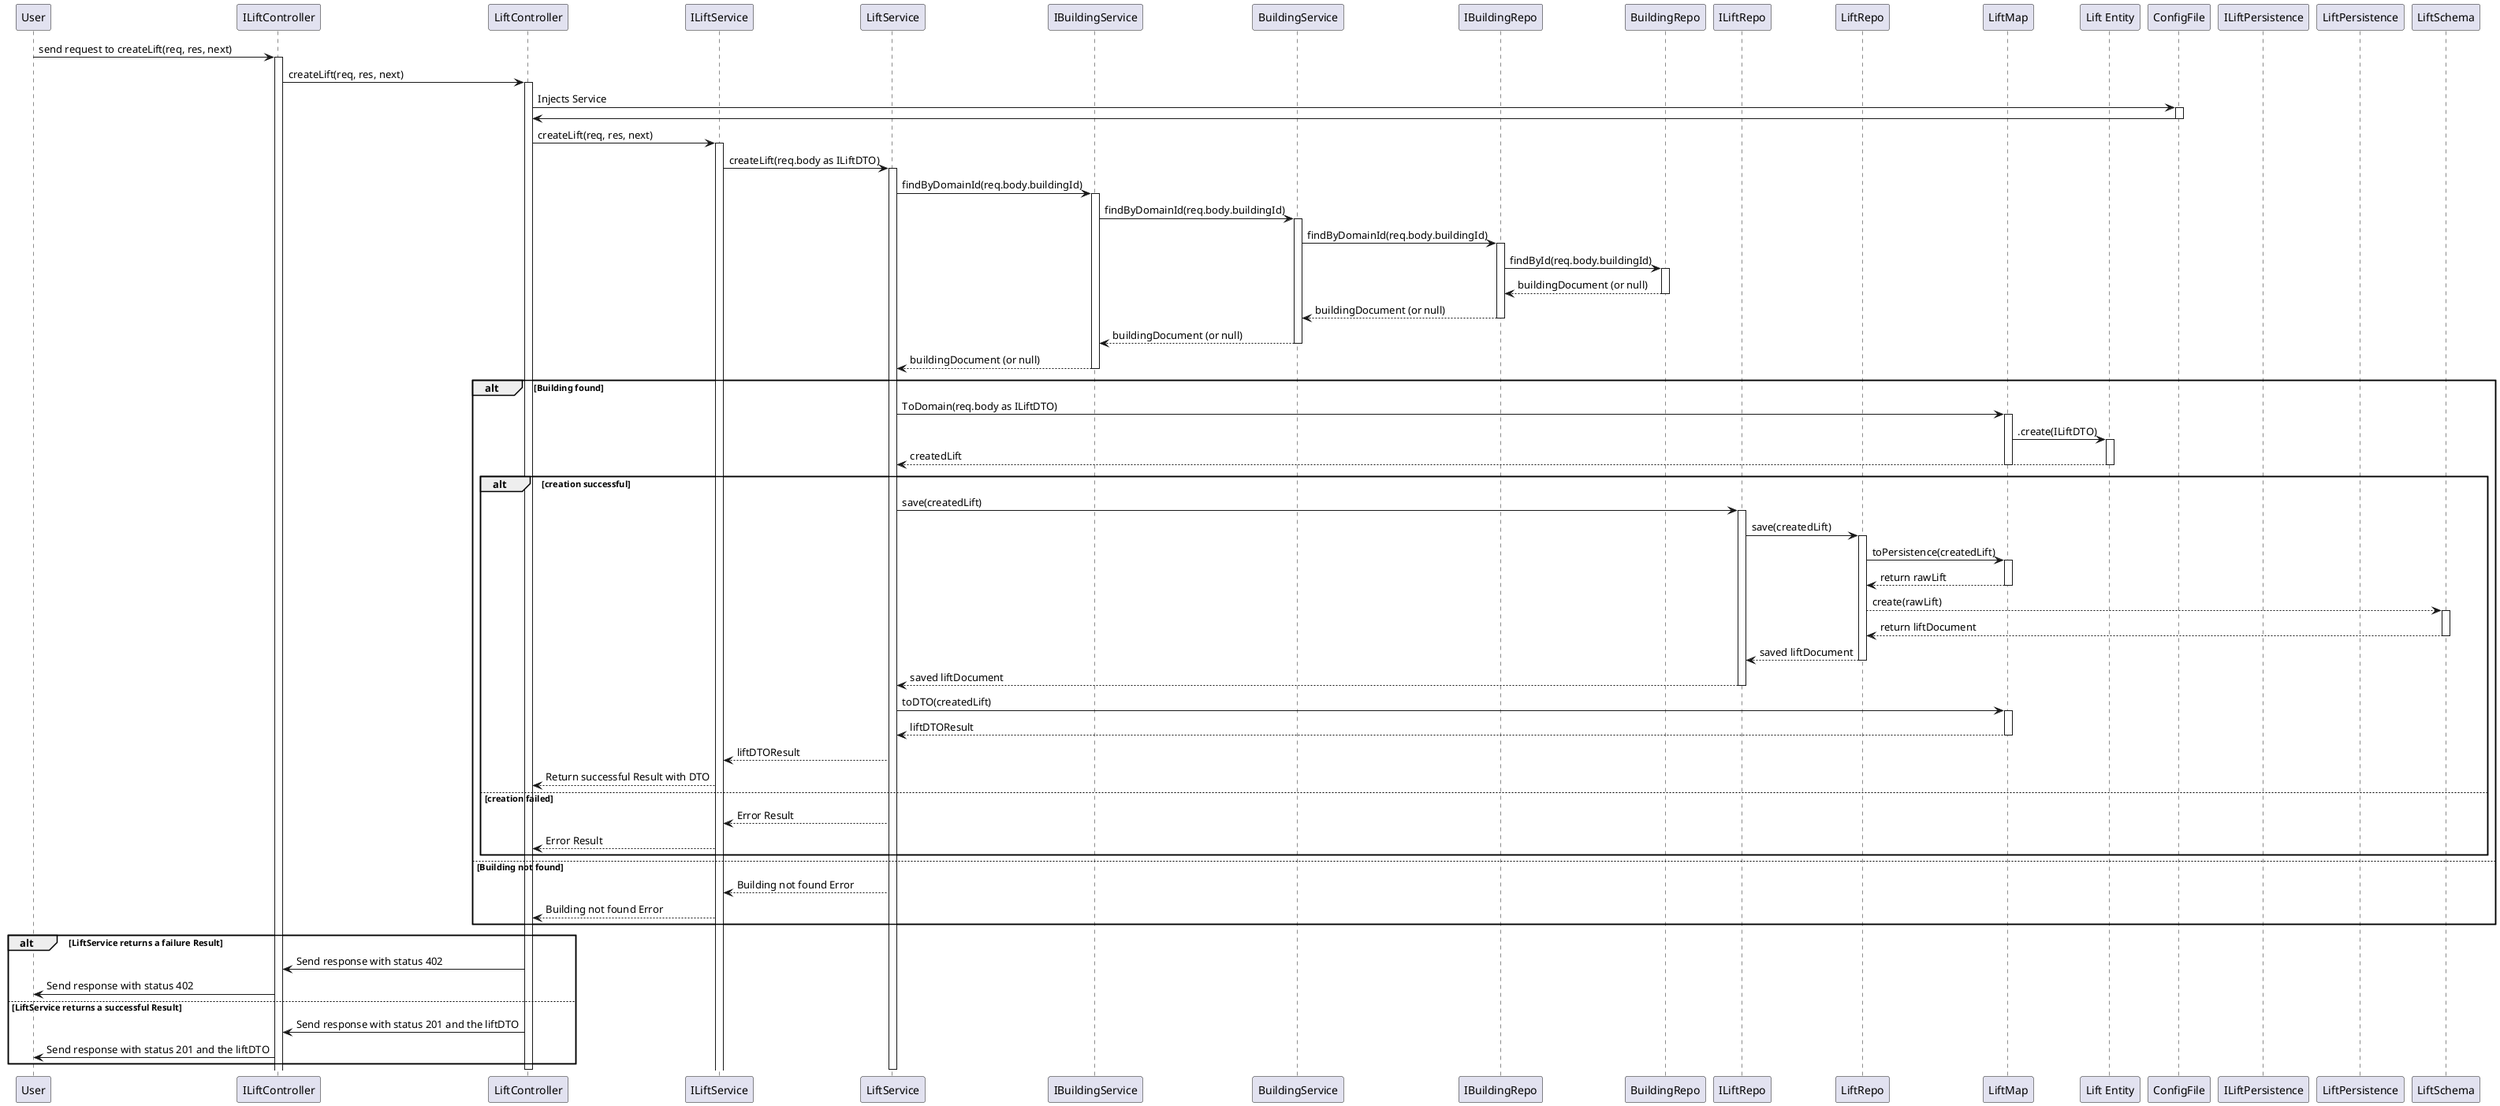 @startuml US270_LEVEL3
participant "User" as A
participant "ILiftController" as IL
participant "LiftController" as L
participant "ILiftService" as IS
participant "LiftService" as S
participant "IBuildingService" as IBS  
participant "BuildingService" as BS    
participant "IBuildingRepo" as IBR
participant "BuildingRepo" as BR
participant "ILiftRepo" as IR
participant "LiftRepo" as R
participant "LiftMap" as M
participant "Lift Entity" as E
participant "ConfigFile" as CONF
participant "ILiftPersistence" as IH
participant "LiftPersistence" as H
participant "LiftSchema" as I

A -> IL: send request to createLift(req, res, next)
activate IL

IL -> L: createLift(req, res, next)
activate L

L -> CONF: Injects Service
activate CONF

CONF -> L
deactivate CONF

L -> IS: createLift(req, res, next)
activate IS

IS -> S: createLift(req.body as ILiftDTO)
activate S

S -> IBS: findByDomainId(req.body.buildingId)
activate IBS
IBS -> BS: findByDomainId(req.body.buildingId)
activate BS
BS -> IBR: findByDomainId(req.body.buildingId)
activate IBR
IBR -> BR: findById(req.body.buildingId)
activate BR
BR --> IBR: buildingDocument (or null)
deactivate BR
IBR --> BS: buildingDocument (or null)
deactivate IBR
BS --> IBS: buildingDocument (or null)
deactivate BS
IBS --> S: buildingDocument (or null)
deactivate IBS

alt Building found
    S -> M: ToDomain(req.body as ILiftDTO)
    activate M
    M -> E: .create(ILiftDTO)
    activate E
    E --> S: createdLift
    deactivate E
    deactivate M

    alt creation successful
        S -> IR: save(createdLift)
        activate IR
        IR -> R: save(createdLift)
        activate R
        R -> M: toPersistence(createdLift)
        activate M
        M --> R : return rawLift
        deactivate M
        R --> I: create(rawLift)
        activate I
        I --> R : return liftDocument
        deactivate I
        R --> IR: saved liftDocument
        deactivate R
        IR --> S: saved liftDocument
        deactivate IR
        
        S -> M: toDTO(createdLift)
        activate M
        M --> S: liftDTOResult
        deactivate M
        S --> IS : liftDTOResult
        IS --> L: Return successful Result with DTO
    else creation failed
        S --> IS: Error Result
        IS --> L: Error Result
    end
else Building not found
    S --> IS: Building not found Error
    IS --> L: Building not found Error
end

alt LiftService returns a failure Result
    L -> IL: Send response with status 402
    IL -> A: Send response with status 402
else LiftService returns a successful Result
    L -> IL: Send response with status 201 and the liftDTO
    IL -> A: Send response with status 201 and the liftDTO
end

deactivate S
deactivate L
@enduml